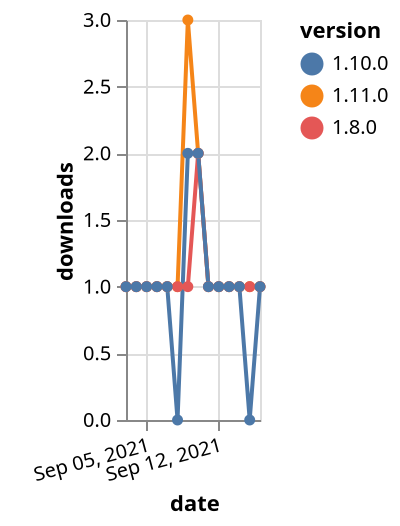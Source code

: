 {"$schema": "https://vega.github.io/schema/vega-lite/v5.json", "description": "A simple bar chart with embedded data.", "data": {"values": [{"date": "2021-09-03", "total": 191, "delta": 1, "version": "1.11.0"}, {"date": "2021-09-04", "total": 192, "delta": 1, "version": "1.11.0"}, {"date": "2021-09-05", "total": 193, "delta": 1, "version": "1.11.0"}, {"date": "2021-09-06", "total": 194, "delta": 1, "version": "1.11.0"}, {"date": "2021-09-07", "total": 195, "delta": 1, "version": "1.11.0"}, {"date": "2021-09-08", "total": 196, "delta": 1, "version": "1.11.0"}, {"date": "2021-09-09", "total": 199, "delta": 3, "version": "1.11.0"}, {"date": "2021-09-10", "total": 201, "delta": 2, "version": "1.11.0"}, {"date": "2021-09-11", "total": 202, "delta": 1, "version": "1.11.0"}, {"date": "2021-09-12", "total": 203, "delta": 1, "version": "1.11.0"}, {"date": "2021-09-13", "total": 204, "delta": 1, "version": "1.11.0"}, {"date": "2021-09-14", "total": 205, "delta": 1, "version": "1.11.0"}, {"date": "2021-09-15", "total": 206, "delta": 1, "version": "1.11.0"}, {"date": "2021-09-16", "total": 207, "delta": 1, "version": "1.11.0"}, {"date": "2021-09-03", "total": 253, "delta": 1, "version": "1.8.0"}, {"date": "2021-09-04", "total": 254, "delta": 1, "version": "1.8.0"}, {"date": "2021-09-05", "total": 255, "delta": 1, "version": "1.8.0"}, {"date": "2021-09-06", "total": 256, "delta": 1, "version": "1.8.0"}, {"date": "2021-09-07", "total": 257, "delta": 1, "version": "1.8.0"}, {"date": "2021-09-08", "total": 258, "delta": 1, "version": "1.8.0"}, {"date": "2021-09-09", "total": 259, "delta": 1, "version": "1.8.0"}, {"date": "2021-09-10", "total": 261, "delta": 2, "version": "1.8.0"}, {"date": "2021-09-11", "total": 262, "delta": 1, "version": "1.8.0"}, {"date": "2021-09-12", "total": 263, "delta": 1, "version": "1.8.0"}, {"date": "2021-09-13", "total": 264, "delta": 1, "version": "1.8.0"}, {"date": "2021-09-14", "total": 265, "delta": 1, "version": "1.8.0"}, {"date": "2021-09-15", "total": 266, "delta": 1, "version": "1.8.0"}, {"date": "2021-09-16", "total": 267, "delta": 1, "version": "1.8.0"}, {"date": "2021-09-03", "total": 201, "delta": 1, "version": "1.10.0"}, {"date": "2021-09-04", "total": 202, "delta": 1, "version": "1.10.0"}, {"date": "2021-09-05", "total": 203, "delta": 1, "version": "1.10.0"}, {"date": "2021-09-06", "total": 204, "delta": 1, "version": "1.10.0"}, {"date": "2021-09-07", "total": 205, "delta": 1, "version": "1.10.0"}, {"date": "2021-09-08", "total": 205, "delta": 0, "version": "1.10.0"}, {"date": "2021-09-09", "total": 207, "delta": 2, "version": "1.10.0"}, {"date": "2021-09-10", "total": 209, "delta": 2, "version": "1.10.0"}, {"date": "2021-09-11", "total": 210, "delta": 1, "version": "1.10.0"}, {"date": "2021-09-12", "total": 211, "delta": 1, "version": "1.10.0"}, {"date": "2021-09-13", "total": 212, "delta": 1, "version": "1.10.0"}, {"date": "2021-09-14", "total": 213, "delta": 1, "version": "1.10.0"}, {"date": "2021-09-15", "total": 213, "delta": 0, "version": "1.10.0"}, {"date": "2021-09-16", "total": 214, "delta": 1, "version": "1.10.0"}]}, "width": "container", "mark": {"type": "line", "point": {"filled": true}}, "encoding": {"x": {"field": "date", "type": "temporal", "timeUnit": "yearmonthdate", "title": "date", "axis": {"labelAngle": -15}}, "y": {"field": "delta", "type": "quantitative", "title": "downloads"}, "color": {"field": "version", "type": "nominal"}, "tooltip": {"field": "delta"}}}